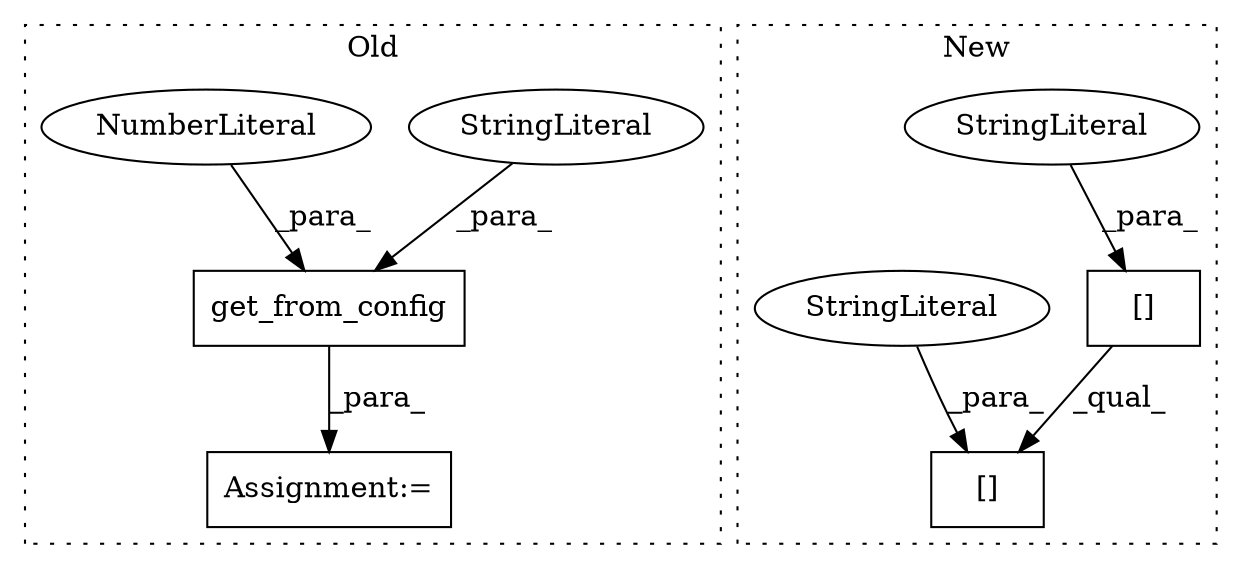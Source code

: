digraph G {
subgraph cluster0 {
1 [label="get_from_config" a="32" s="470,498" l="16,1" shape="box"];
4 [label="StringLiteral" a="45" s="486" l="9" shape="ellipse"];
5 [label="Assignment:=" a="7" s="464" l="1" shape="box"];
8 [label="NumberLiteral" a="34" s="496" l="2" shape="ellipse"];
label = "Old";
style="dotted";
}
subgraph cluster1 {
2 [label="[]" a="2" s="928,941" l="7,1" shape="box"];
3 [label="StringLiteral" a="45" s="935" l="6" shape="ellipse"];
6 [label="[]" a="2" s="928,955" l="15,1" shape="box"];
7 [label="StringLiteral" a="45" s="943" l="12" shape="ellipse"];
label = "New";
style="dotted";
}
1 -> 5 [label="_para_"];
2 -> 6 [label="_qual_"];
3 -> 2 [label="_para_"];
4 -> 1 [label="_para_"];
7 -> 6 [label="_para_"];
8 -> 1 [label="_para_"];
}